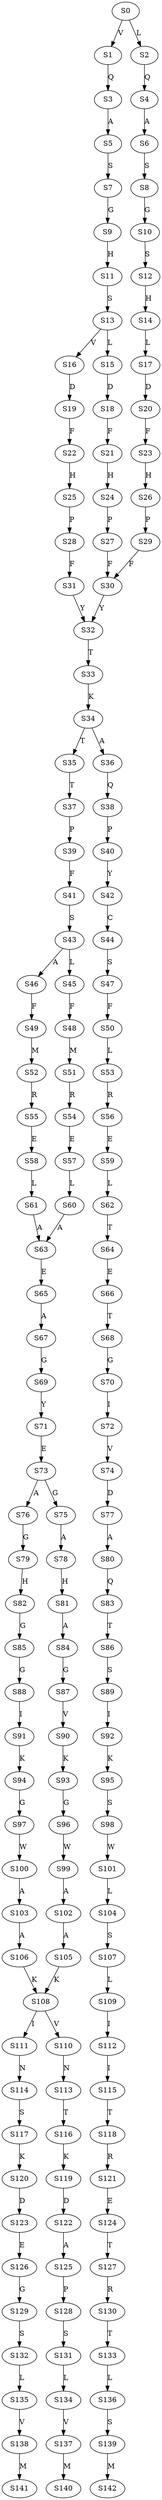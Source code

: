 strict digraph  {
	S0 -> S1 [ label = V ];
	S0 -> S2 [ label = L ];
	S1 -> S3 [ label = Q ];
	S2 -> S4 [ label = Q ];
	S3 -> S5 [ label = A ];
	S4 -> S6 [ label = A ];
	S5 -> S7 [ label = S ];
	S6 -> S8 [ label = S ];
	S7 -> S9 [ label = G ];
	S8 -> S10 [ label = G ];
	S9 -> S11 [ label = H ];
	S10 -> S12 [ label = S ];
	S11 -> S13 [ label = S ];
	S12 -> S14 [ label = H ];
	S13 -> S15 [ label = L ];
	S13 -> S16 [ label = V ];
	S14 -> S17 [ label = L ];
	S15 -> S18 [ label = D ];
	S16 -> S19 [ label = D ];
	S17 -> S20 [ label = D ];
	S18 -> S21 [ label = F ];
	S19 -> S22 [ label = F ];
	S20 -> S23 [ label = F ];
	S21 -> S24 [ label = H ];
	S22 -> S25 [ label = H ];
	S23 -> S26 [ label = H ];
	S24 -> S27 [ label = P ];
	S25 -> S28 [ label = P ];
	S26 -> S29 [ label = P ];
	S27 -> S30 [ label = F ];
	S28 -> S31 [ label = F ];
	S29 -> S30 [ label = F ];
	S30 -> S32 [ label = Y ];
	S31 -> S32 [ label = Y ];
	S32 -> S33 [ label = T ];
	S33 -> S34 [ label = K ];
	S34 -> S35 [ label = T ];
	S34 -> S36 [ label = A ];
	S35 -> S37 [ label = T ];
	S36 -> S38 [ label = Q ];
	S37 -> S39 [ label = P ];
	S38 -> S40 [ label = P ];
	S39 -> S41 [ label = F ];
	S40 -> S42 [ label = Y ];
	S41 -> S43 [ label = S ];
	S42 -> S44 [ label = C ];
	S43 -> S45 [ label = L ];
	S43 -> S46 [ label = A ];
	S44 -> S47 [ label = S ];
	S45 -> S48 [ label = F ];
	S46 -> S49 [ label = F ];
	S47 -> S50 [ label = F ];
	S48 -> S51 [ label = M ];
	S49 -> S52 [ label = M ];
	S50 -> S53 [ label = L ];
	S51 -> S54 [ label = R ];
	S52 -> S55 [ label = R ];
	S53 -> S56 [ label = R ];
	S54 -> S57 [ label = E ];
	S55 -> S58 [ label = E ];
	S56 -> S59 [ label = E ];
	S57 -> S60 [ label = L ];
	S58 -> S61 [ label = L ];
	S59 -> S62 [ label = L ];
	S60 -> S63 [ label = A ];
	S61 -> S63 [ label = A ];
	S62 -> S64 [ label = T ];
	S63 -> S65 [ label = E ];
	S64 -> S66 [ label = E ];
	S65 -> S67 [ label = A ];
	S66 -> S68 [ label = T ];
	S67 -> S69 [ label = G ];
	S68 -> S70 [ label = G ];
	S69 -> S71 [ label = Y ];
	S70 -> S72 [ label = I ];
	S71 -> S73 [ label = E ];
	S72 -> S74 [ label = V ];
	S73 -> S75 [ label = G ];
	S73 -> S76 [ label = A ];
	S74 -> S77 [ label = D ];
	S75 -> S78 [ label = A ];
	S76 -> S79 [ label = G ];
	S77 -> S80 [ label = A ];
	S78 -> S81 [ label = H ];
	S79 -> S82 [ label = H ];
	S80 -> S83 [ label = Q ];
	S81 -> S84 [ label = A ];
	S82 -> S85 [ label = G ];
	S83 -> S86 [ label = T ];
	S84 -> S87 [ label = G ];
	S85 -> S88 [ label = G ];
	S86 -> S89 [ label = S ];
	S87 -> S90 [ label = V ];
	S88 -> S91 [ label = I ];
	S89 -> S92 [ label = I ];
	S90 -> S93 [ label = K ];
	S91 -> S94 [ label = K ];
	S92 -> S95 [ label = K ];
	S93 -> S96 [ label = G ];
	S94 -> S97 [ label = G ];
	S95 -> S98 [ label = S ];
	S96 -> S99 [ label = W ];
	S97 -> S100 [ label = W ];
	S98 -> S101 [ label = W ];
	S99 -> S102 [ label = A ];
	S100 -> S103 [ label = A ];
	S101 -> S104 [ label = L ];
	S102 -> S105 [ label = A ];
	S103 -> S106 [ label = A ];
	S104 -> S107 [ label = S ];
	S105 -> S108 [ label = K ];
	S106 -> S108 [ label = K ];
	S107 -> S109 [ label = L ];
	S108 -> S110 [ label = V ];
	S108 -> S111 [ label = I ];
	S109 -> S112 [ label = I ];
	S110 -> S113 [ label = N ];
	S111 -> S114 [ label = N ];
	S112 -> S115 [ label = I ];
	S113 -> S116 [ label = T ];
	S114 -> S117 [ label = S ];
	S115 -> S118 [ label = T ];
	S116 -> S119 [ label = K ];
	S117 -> S120 [ label = K ];
	S118 -> S121 [ label = R ];
	S119 -> S122 [ label = D ];
	S120 -> S123 [ label = D ];
	S121 -> S124 [ label = E ];
	S122 -> S125 [ label = A ];
	S123 -> S126 [ label = E ];
	S124 -> S127 [ label = T ];
	S125 -> S128 [ label = P ];
	S126 -> S129 [ label = G ];
	S127 -> S130 [ label = R ];
	S128 -> S131 [ label = S ];
	S129 -> S132 [ label = S ];
	S130 -> S133 [ label = T ];
	S131 -> S134 [ label = L ];
	S132 -> S135 [ label = L ];
	S133 -> S136 [ label = L ];
	S134 -> S137 [ label = V ];
	S135 -> S138 [ label = V ];
	S136 -> S139 [ label = S ];
	S137 -> S140 [ label = M ];
	S138 -> S141 [ label = M ];
	S139 -> S142 [ label = M ];
}
